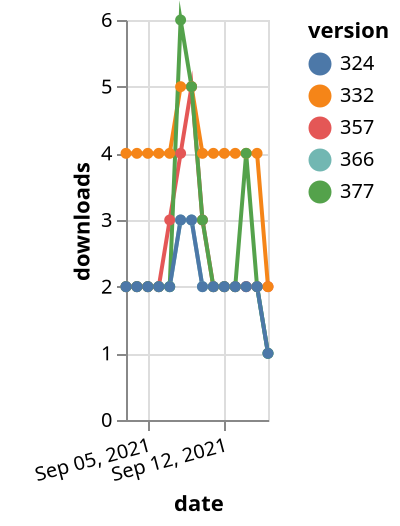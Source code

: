 {"$schema": "https://vega.github.io/schema/vega-lite/v5.json", "description": "A simple bar chart with embedded data.", "data": {"values": [{"date": "2021-09-03", "total": 2319, "delta": 2, "version": "366"}, {"date": "2021-09-04", "total": 2321, "delta": 2, "version": "366"}, {"date": "2021-09-05", "total": 2323, "delta": 2, "version": "366"}, {"date": "2021-09-06", "total": 2325, "delta": 2, "version": "366"}, {"date": "2021-09-07", "total": 2327, "delta": 2, "version": "366"}, {"date": "2021-09-08", "total": 2330, "delta": 3, "version": "366"}, {"date": "2021-09-09", "total": 2333, "delta": 3, "version": "366"}, {"date": "2021-09-10", "total": 2335, "delta": 2, "version": "366"}, {"date": "2021-09-11", "total": 2337, "delta": 2, "version": "366"}, {"date": "2021-09-12", "total": 2339, "delta": 2, "version": "366"}, {"date": "2021-09-13", "total": 2341, "delta": 2, "version": "366"}, {"date": "2021-09-14", "total": 2343, "delta": 2, "version": "366"}, {"date": "2021-09-15", "total": 2345, "delta": 2, "version": "366"}, {"date": "2021-09-16", "total": 2346, "delta": 1, "version": "366"}, {"date": "2021-09-03", "total": 2901, "delta": 2, "version": "357"}, {"date": "2021-09-04", "total": 2903, "delta": 2, "version": "357"}, {"date": "2021-09-05", "total": 2905, "delta": 2, "version": "357"}, {"date": "2021-09-06", "total": 2907, "delta": 2, "version": "357"}, {"date": "2021-09-07", "total": 2910, "delta": 3, "version": "357"}, {"date": "2021-09-08", "total": 2914, "delta": 4, "version": "357"}, {"date": "2021-09-09", "total": 2919, "delta": 5, "version": "357"}, {"date": "2021-09-10", "total": 2922, "delta": 3, "version": "357"}, {"date": "2021-09-11", "total": 2924, "delta": 2, "version": "357"}, {"date": "2021-09-12", "total": 2926, "delta": 2, "version": "357"}, {"date": "2021-09-13", "total": 2928, "delta": 2, "version": "357"}, {"date": "2021-09-14", "total": 2930, "delta": 2, "version": "357"}, {"date": "2021-09-15", "total": 2932, "delta": 2, "version": "357"}, {"date": "2021-09-16", "total": 2934, "delta": 2, "version": "357"}, {"date": "2021-09-03", "total": 4957, "delta": 4, "version": "332"}, {"date": "2021-09-04", "total": 4961, "delta": 4, "version": "332"}, {"date": "2021-09-05", "total": 4965, "delta": 4, "version": "332"}, {"date": "2021-09-06", "total": 4969, "delta": 4, "version": "332"}, {"date": "2021-09-07", "total": 4973, "delta": 4, "version": "332"}, {"date": "2021-09-08", "total": 4978, "delta": 5, "version": "332"}, {"date": "2021-09-09", "total": 4983, "delta": 5, "version": "332"}, {"date": "2021-09-10", "total": 4987, "delta": 4, "version": "332"}, {"date": "2021-09-11", "total": 4991, "delta": 4, "version": "332"}, {"date": "2021-09-12", "total": 4995, "delta": 4, "version": "332"}, {"date": "2021-09-13", "total": 4999, "delta": 4, "version": "332"}, {"date": "2021-09-14", "total": 5003, "delta": 4, "version": "332"}, {"date": "2021-09-15", "total": 5007, "delta": 4, "version": "332"}, {"date": "2021-09-16", "total": 5009, "delta": 2, "version": "332"}, {"date": "2021-09-03", "total": 2128, "delta": 2, "version": "377"}, {"date": "2021-09-04", "total": 2130, "delta": 2, "version": "377"}, {"date": "2021-09-05", "total": 2132, "delta": 2, "version": "377"}, {"date": "2021-09-06", "total": 2134, "delta": 2, "version": "377"}, {"date": "2021-09-07", "total": 2136, "delta": 2, "version": "377"}, {"date": "2021-09-08", "total": 2142, "delta": 6, "version": "377"}, {"date": "2021-09-09", "total": 2147, "delta": 5, "version": "377"}, {"date": "2021-09-10", "total": 2150, "delta": 3, "version": "377"}, {"date": "2021-09-11", "total": 2152, "delta": 2, "version": "377"}, {"date": "2021-09-12", "total": 2154, "delta": 2, "version": "377"}, {"date": "2021-09-13", "total": 2156, "delta": 2, "version": "377"}, {"date": "2021-09-14", "total": 2160, "delta": 4, "version": "377"}, {"date": "2021-09-15", "total": 2162, "delta": 2, "version": "377"}, {"date": "2021-09-16", "total": 2163, "delta": 1, "version": "377"}, {"date": "2021-09-03", "total": 2639, "delta": 2, "version": "324"}, {"date": "2021-09-04", "total": 2641, "delta": 2, "version": "324"}, {"date": "2021-09-05", "total": 2643, "delta": 2, "version": "324"}, {"date": "2021-09-06", "total": 2645, "delta": 2, "version": "324"}, {"date": "2021-09-07", "total": 2647, "delta": 2, "version": "324"}, {"date": "2021-09-08", "total": 2650, "delta": 3, "version": "324"}, {"date": "2021-09-09", "total": 2653, "delta": 3, "version": "324"}, {"date": "2021-09-10", "total": 2655, "delta": 2, "version": "324"}, {"date": "2021-09-11", "total": 2657, "delta": 2, "version": "324"}, {"date": "2021-09-12", "total": 2659, "delta": 2, "version": "324"}, {"date": "2021-09-13", "total": 2661, "delta": 2, "version": "324"}, {"date": "2021-09-14", "total": 2663, "delta": 2, "version": "324"}, {"date": "2021-09-15", "total": 2665, "delta": 2, "version": "324"}, {"date": "2021-09-16", "total": 2666, "delta": 1, "version": "324"}]}, "width": "container", "mark": {"type": "line", "point": {"filled": true}}, "encoding": {"x": {"field": "date", "type": "temporal", "timeUnit": "yearmonthdate", "title": "date", "axis": {"labelAngle": -15}}, "y": {"field": "delta", "type": "quantitative", "title": "downloads"}, "color": {"field": "version", "type": "nominal"}, "tooltip": {"field": "delta"}}}